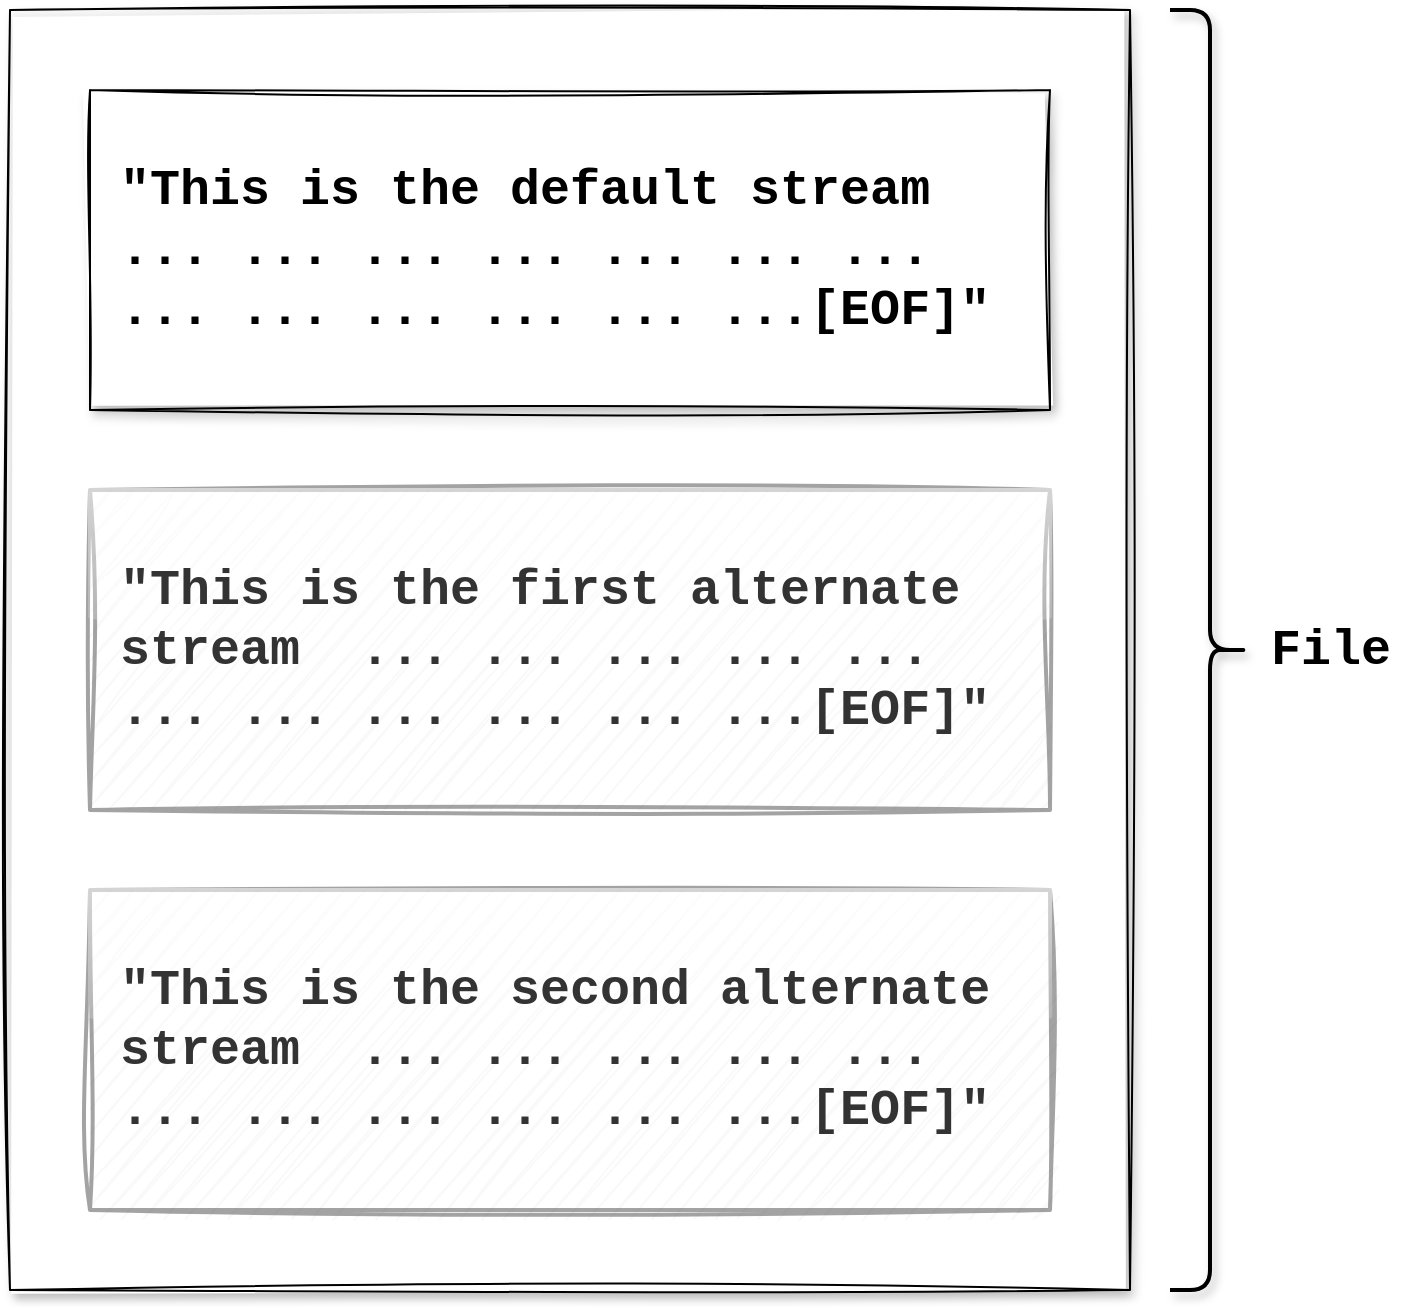 <mxfile version="21.2.3" type="device">
  <diagram name="Página-1" id="Tct3sQC-_zYmSoTU0RFc">
    <mxGraphModel dx="787" dy="1218" grid="1" gridSize="10" guides="1" tooltips="1" connect="1" arrows="1" fold="1" page="1" pageScale="1" pageWidth="827" pageHeight="1169" math="0" shadow="0">
      <root>
        <mxCell id="0" />
        <mxCell id="1" parent="0" />
        <mxCell id="2MmB4SwI1Fr6mGwq4i6G-4" value="" style="rounded=0;whiteSpace=wrap;html=1;shadow=1;glass=0;sketch=1;curveFitting=1;jiggle=2;" vertex="1" parent="1">
          <mxGeometry x="40" y="40" width="560" height="640" as="geometry" />
        </mxCell>
        <mxCell id="2MmB4SwI1Fr6mGwq4i6G-5" value="&lt;p style=&quot;font-size: 25px;&quot;&gt;&lt;font style=&quot;font-size: 25px;&quot;&gt;&quot;This is the default stream ... ... ... ... ... ... ... ... ... ... ... ... ...[EOF]&quot;&lt;/font&gt;&lt;/p&gt;" style="rounded=0;whiteSpace=wrap;html=1;align=left;fontFamily=Courier New;fontStyle=1;verticalAlign=middle;strokeWidth=1;perimeterSpacing=0;fontSize=25;horizontal=1;spacingTop=0;spacing=15;shadow=1;glass=0;sketch=1;curveFitting=1;jiggle=2;" vertex="1" parent="1">
          <mxGeometry x="80" y="80" width="480" height="160" as="geometry" />
        </mxCell>
        <mxCell id="2MmB4SwI1Fr6mGwq4i6G-6" value="&lt;p style=&quot;font-size: 25px;&quot;&gt;&quot;This is the first alternate stream&amp;nbsp; ... ... ... ... ... ... ... ... ... ... ...[EOF]&quot;&lt;br style=&quot;font-size: 25px;&quot;&gt;&lt;/p&gt;" style="rounded=0;whiteSpace=wrap;html=1;align=left;fontFamily=Courier New;fontStyle=1;verticalAlign=middle;strokeWidth=2;perimeterSpacing=0;fontSize=25;horizontal=1;spacing=15;fillColor=#f5f5f5;fontColor=#333333;strokeColor=#666666;sketch=1;curveFitting=1;jiggle=2;shadow=0;glass=1;opacity=60;" vertex="1" parent="1">
          <mxGeometry x="80" y="280" width="480" height="160" as="geometry" />
        </mxCell>
        <mxCell id="2MmB4SwI1Fr6mGwq4i6G-7" value="&lt;p style=&quot;font-size: 25px;&quot;&gt;&quot;This is the second alternate stream&amp;nbsp; ... ... ... ... ... ... ... ... ... ... ...[EOF]&quot;&lt;br style=&quot;font-size: 25px;&quot;&gt;&lt;/p&gt;" style="rounded=0;whiteSpace=wrap;html=1;align=left;fontFamily=Courier New;fontStyle=1;verticalAlign=middle;strokeWidth=2;perimeterSpacing=0;fontSize=25;horizontal=1;spacing=15;opacity=60;fillColor=#f5f5f5;fontColor=#333333;strokeColor=#666666;sketch=1;curveFitting=1;jiggle=2;shadow=0;glass=1;" vertex="1" parent="1">
          <mxGeometry x="80" y="480" width="480" height="160" as="geometry" />
        </mxCell>
        <mxCell id="2MmB4SwI1Fr6mGwq4i6G-8" value="" style="shape=curlyBracket;whiteSpace=wrap;html=1;rounded=1;flipH=1;labelPosition=right;verticalLabelPosition=middle;align=left;verticalAlign=middle;size=0.5;shadow=1;strokeWidth=2;" vertex="1" parent="1">
          <mxGeometry x="620" y="40" width="40" height="640" as="geometry" />
        </mxCell>
        <mxCell id="2MmB4SwI1Fr6mGwq4i6G-9" value="File" style="text;html=1;align=center;verticalAlign=middle;resizable=0;points=[];autosize=1;strokeColor=none;fillColor=none;shadow=0;rounded=0;glass=0;perimeterSpacing=0;strokeWidth=1;fontSize=25;fontFamily=Courier New;fontStyle=1" vertex="1" parent="1">
          <mxGeometry x="660" y="340" width="80" height="40" as="geometry" />
        </mxCell>
      </root>
    </mxGraphModel>
  </diagram>
</mxfile>
